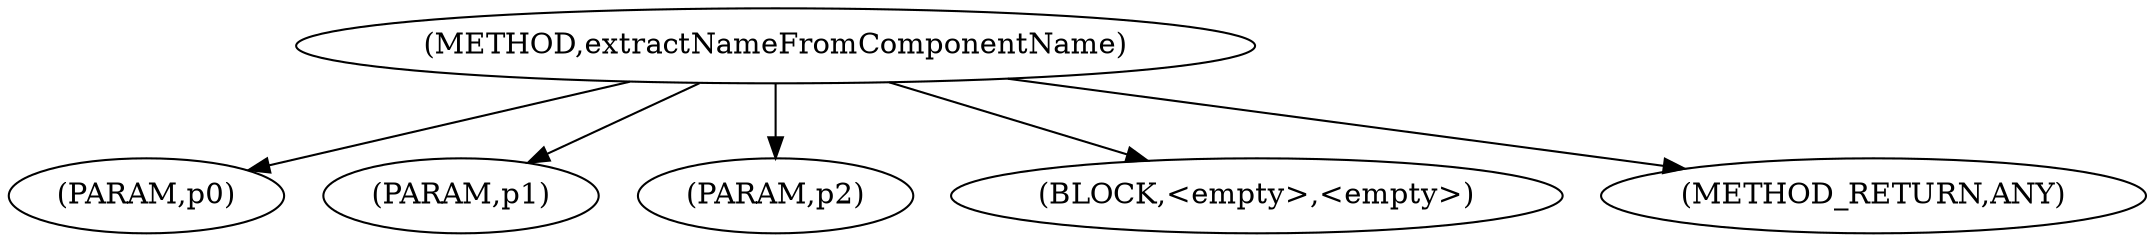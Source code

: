 digraph "extractNameFromComponentName" {  
"2835" [label = <(METHOD,extractNameFromComponentName)> ]
"2836" [label = <(PARAM,p0)> ]
"2837" [label = <(PARAM,p1)> ]
"2838" [label = <(PARAM,p2)> ]
"2839" [label = <(BLOCK,&lt;empty&gt;,&lt;empty&gt;)> ]
"2840" [label = <(METHOD_RETURN,ANY)> ]
  "2835" -> "2836" 
  "2835" -> "2837" 
  "2835" -> "2839" 
  "2835" -> "2838" 
  "2835" -> "2840" 
}
